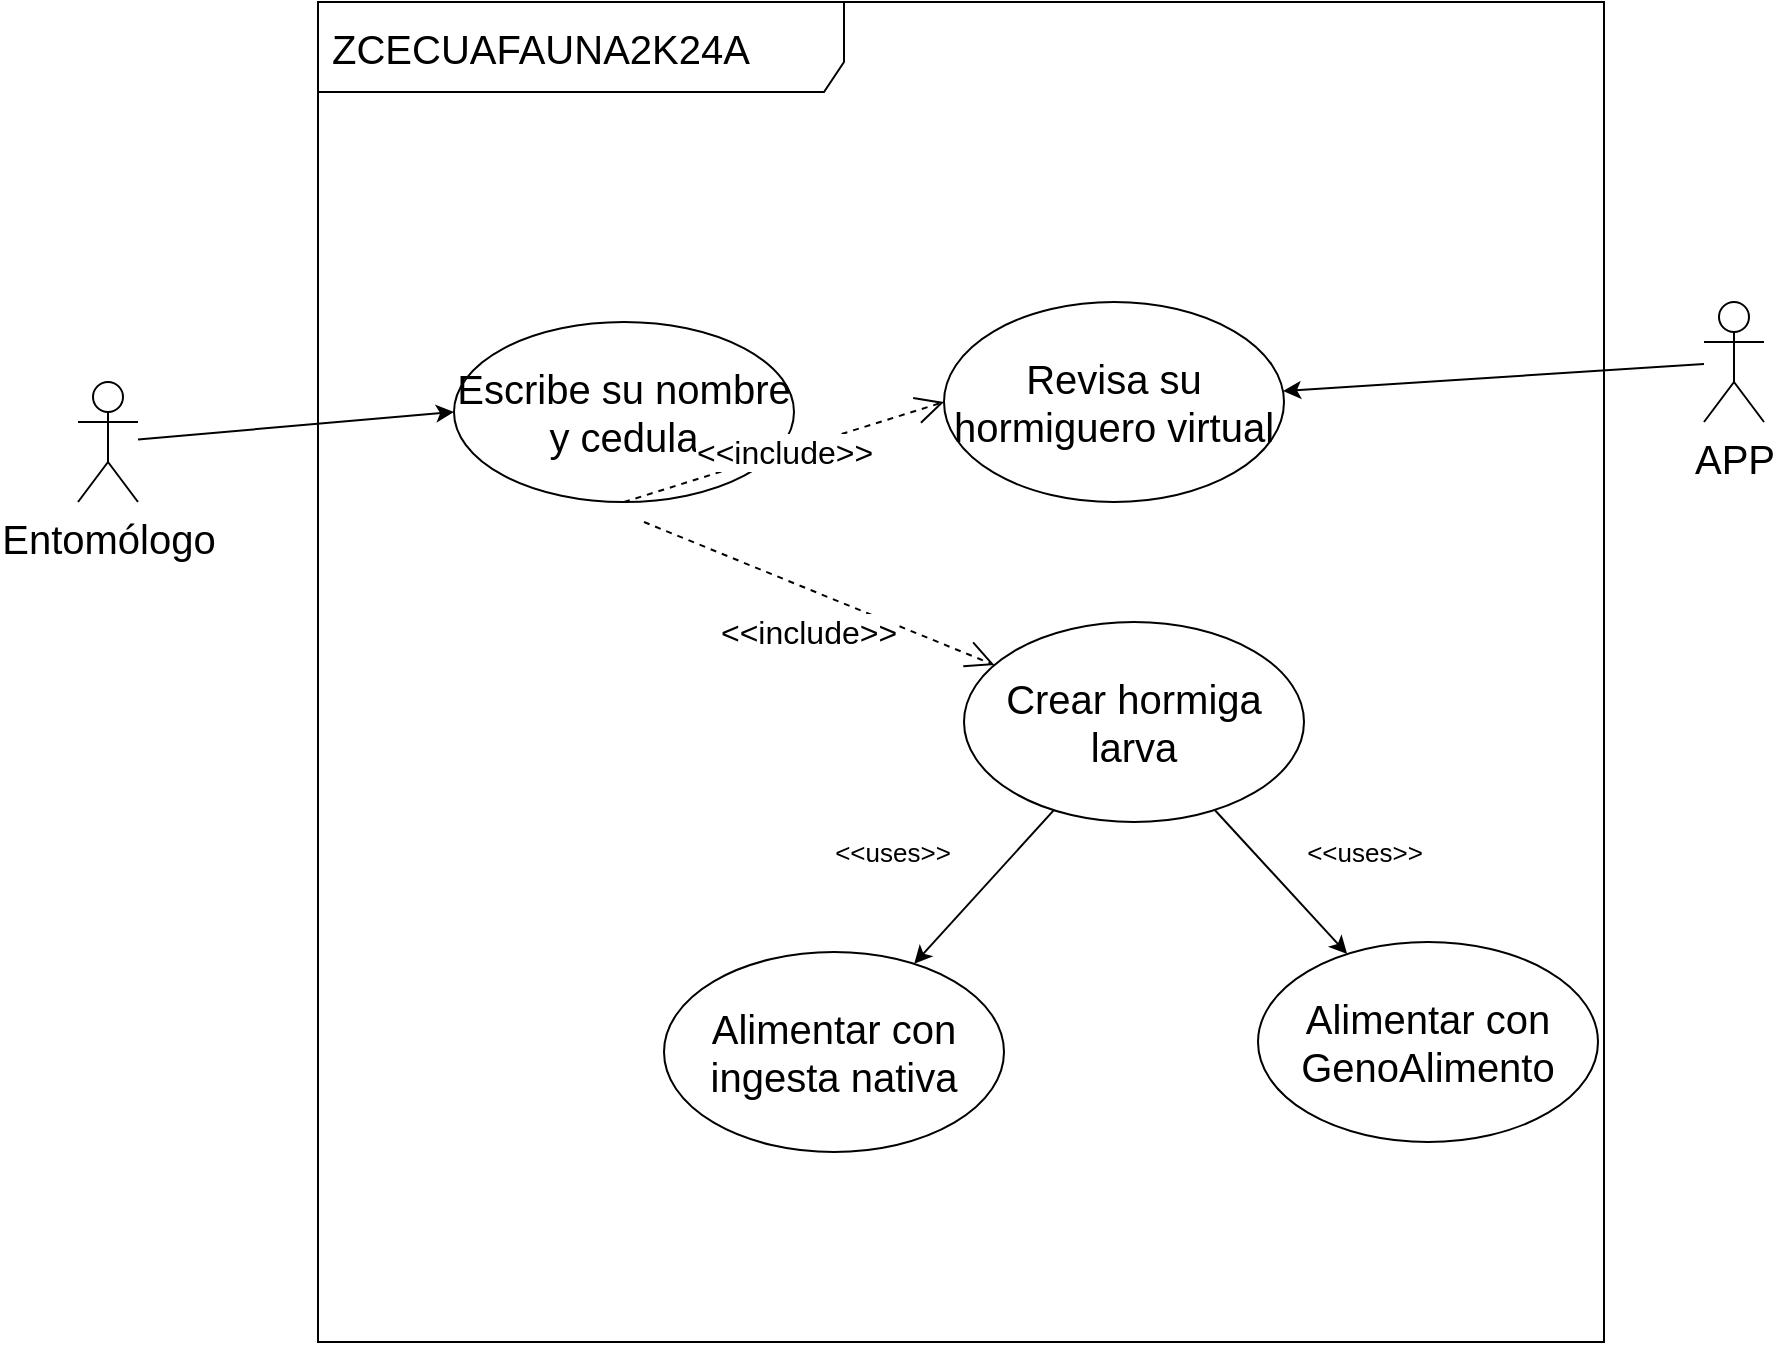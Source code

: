 <mxfile>
    <diagram id="vYoQxpFHixYFyxXubbXt" name="UseCaseBarCode">
        <mxGraphModel dx="1985" dy="522" grid="1" gridSize="10" guides="1" tooltips="1" connect="1" arrows="1" fold="1" page="1" pageScale="1" pageWidth="827" pageHeight="1169" math="0" shadow="0">
            <root>
                <mxCell id="0"/>
                <mxCell id="1" parent="0"/>
                <mxCell id="50" value="ZCECUAFAUNA2K24A" style="shape=umlFrame;whiteSpace=wrap;html=1;width=263;height=45;boundedLbl=1;verticalAlign=middle;align=left;spacingLeft=5;hachureGap=4;fontFamily=Helvetica;fontSize=20;fontStyle=0" parent="1" vertex="1">
                    <mxGeometry x="127" y="10" width="643" height="670" as="geometry"/>
                </mxCell>
                <mxCell id="TVS_uq08TkNPpMeV6LjV-78" style="edgeStyle=none;hachureGap=4;html=1;fontFamily=Helvetica;fontSize=16;" parent="1" source="53" target="62" edge="1">
                    <mxGeometry relative="1" as="geometry">
                        <Array as="points"/>
                    </mxGeometry>
                </mxCell>
                <mxCell id="53" value="APP" style="shape=umlActor;verticalLabelPosition=bottom;verticalAlign=top;html=1;hachureGap=4;fontFamily=Helvetica;fontSize=20;" parent="1" vertex="1">
                    <mxGeometry x="820" y="160" width="30" height="60" as="geometry"/>
                </mxCell>
                <mxCell id="57" style="edgeStyle=none;hachureGap=4;html=1;entryX=0;entryY=0.5;entryDx=0;entryDy=0;fontFamily=Helvetica;fontSize=16;" parent="1" source="59" target="61" edge="1">
                    <mxGeometry relative="1" as="geometry"/>
                </mxCell>
                <mxCell id="59" value="Entomólogo" style="shape=umlActor;verticalLabelPosition=bottom;verticalAlign=top;html=1;hachureGap=4;fontFamily=Helvetica;fontSize=20;" parent="1" vertex="1">
                    <mxGeometry x="7" y="200" width="30" height="60" as="geometry"/>
                </mxCell>
                <mxCell id="61" value="Escribe su nombre y cedula" style="ellipse;whiteSpace=wrap;html=1;hachureGap=4;fontFamily=Helvetica;fontSize=20;" parent="1" vertex="1">
                    <mxGeometry x="195" y="170" width="170" height="90" as="geometry"/>
                </mxCell>
                <mxCell id="62" value="Revisa su hormiguero virtual" style="ellipse;whiteSpace=wrap;html=1;hachureGap=4;fontFamily=Helvetica;fontSize=20;" parent="1" vertex="1">
                    <mxGeometry x="440" y="160" width="170" height="100" as="geometry"/>
                </mxCell>
                <mxCell id="64" value="&amp;lt;&amp;lt;include&amp;gt;&amp;gt;" style="endArrow=open;endSize=12;dashed=1;html=1;hachureGap=4;fontFamily=Helvetica;fontSize=16;entryX=0;entryY=0.5;entryDx=0;entryDy=0;exitX=0.5;exitY=1;exitDx=0;exitDy=0;" parent="1" source="61" target="62" edge="1">
                    <mxGeometry x="0.001" width="160" relative="1" as="geometry">
                        <mxPoint x="447" y="365" as="sourcePoint"/>
                        <mxPoint x="607" y="365" as="targetPoint"/>
                        <mxPoint as="offset"/>
                    </mxGeometry>
                </mxCell>
                <mxCell id="BddKBI2-XSHdEYs4Ewwg-85" value="" style="edgeStyle=none;hachureGap=4;html=1;fontFamily=Architects Daughter;fontSource=https%3A%2F%2Ffonts.googleapis.com%2Fcss%3Ffamily%3DArchitects%2BDaughter;fontSize=16;" parent="1" edge="1">
                    <mxGeometry relative="1" as="geometry">
                        <mxPoint x="440" y="1365" as="sourcePoint"/>
                    </mxGeometry>
                </mxCell>
                <mxCell id="105" style="edgeStyle=none;html=1;" parent="1" source="98" target="101" edge="1">
                    <mxGeometry relative="1" as="geometry"/>
                </mxCell>
                <mxCell id="106" style="edgeStyle=none;html=1;" parent="1" source="98" target="104" edge="1">
                    <mxGeometry relative="1" as="geometry"/>
                </mxCell>
                <mxCell id="98" value="Crear hormiga larva" style="ellipse;whiteSpace=wrap;html=1;hachureGap=4;fontFamily=Helvetica;fontSize=20;" parent="1" vertex="1">
                    <mxGeometry x="450" y="320" width="170" height="100" as="geometry"/>
                </mxCell>
                <mxCell id="100" value="&amp;lt;&amp;lt;include&amp;gt;&amp;gt;" style="endArrow=open;endSize=12;dashed=1;html=1;hachureGap=4;fontFamily=Helvetica;fontSize=16;exitX=0.5;exitY=1;exitDx=0;exitDy=0;" parent="1" target="98" edge="1">
                    <mxGeometry x="0.027" y="-21" width="160" relative="1" as="geometry">
                        <mxPoint x="290" y="270" as="sourcePoint"/>
                        <mxPoint x="460" y="250" as="targetPoint"/>
                        <mxPoint y="-1" as="offset"/>
                    </mxGeometry>
                </mxCell>
                <mxCell id="101" value="Alimentar con ingesta nativa" style="ellipse;whiteSpace=wrap;html=1;hachureGap=4;fontFamily=Helvetica;fontSize=20;" parent="1" vertex="1">
                    <mxGeometry x="300" y="485" width="170" height="100" as="geometry"/>
                </mxCell>
                <mxCell id="104" value="Alimentar con GenoAlimento" style="ellipse;whiteSpace=wrap;html=1;hachureGap=4;fontFamily=Helvetica;fontSize=20;" parent="1" vertex="1">
                    <mxGeometry x="597" y="480" width="170" height="100" as="geometry"/>
                </mxCell>
                <mxCell id="108" value="&lt;span style=&quot;font-size: 13px;&quot;&gt;&amp;lt;&amp;lt;uses&amp;gt;&amp;gt;&lt;/span&gt;" style="text;html=1;align=center;verticalAlign=middle;resizable=0;points=[];autosize=1;strokeColor=none;fillColor=none;" parent="1" vertex="1">
                    <mxGeometry x="374" y="420" width="80" height="30" as="geometry"/>
                </mxCell>
                <mxCell id="109" value="&lt;span style=&quot;font-size: 13px;&quot;&gt;&amp;lt;&amp;lt;uses&amp;gt;&amp;gt;&lt;/span&gt;" style="text;html=1;align=center;verticalAlign=middle;resizable=0;points=[];autosize=1;strokeColor=none;fillColor=none;" parent="1" vertex="1">
                    <mxGeometry x="610" y="420" width="80" height="30" as="geometry"/>
                </mxCell>
            </root>
        </mxGraphModel>
    </diagram>
</mxfile>